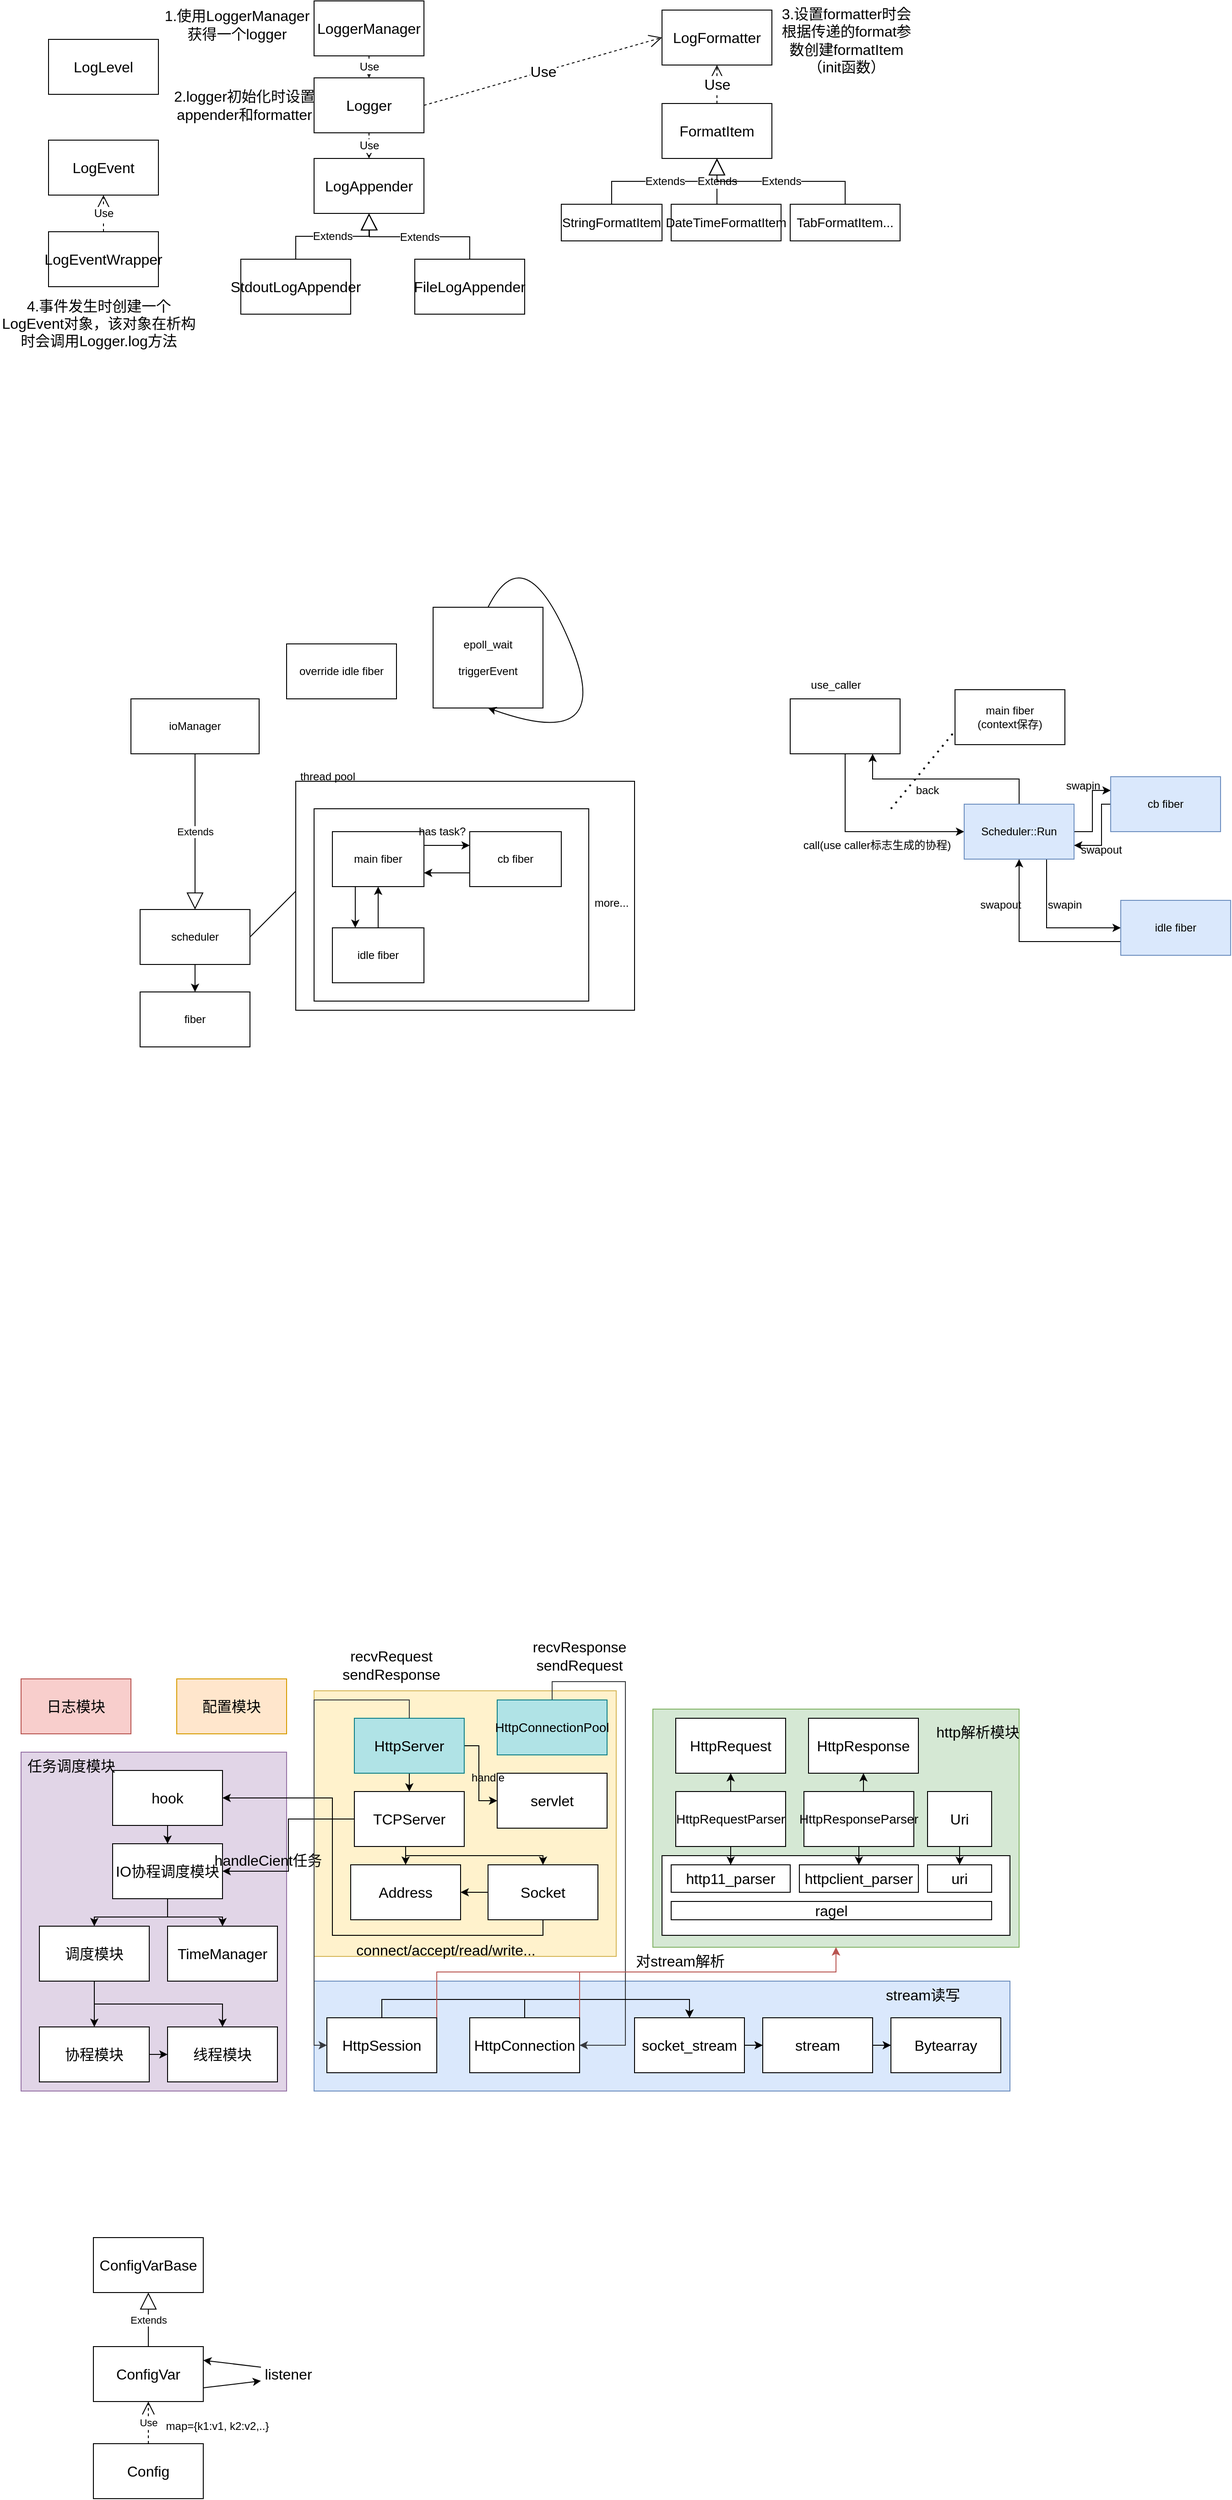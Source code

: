 <mxfile version="24.2.1" type="github">
  <diagram name="第 1 页" id="zA73b5mzPIkbRHoxlWGf">
    <mxGraphModel dx="910" dy="490" grid="0" gridSize="10" guides="1" tooltips="1" connect="1" arrows="1" fold="1" page="1" pageScale="1" pageWidth="827" pageHeight="1169" math="0" shadow="0">
      <root>
        <mxCell id="0" />
        <mxCell id="1" parent="0" />
        <mxCell id="irQvSY6BKy0pe55uh85c-87" value="" style="rounded=0;whiteSpace=wrap;html=1;fillColor=#fff2cc;strokeColor=#d6b656;" parent="1" vertex="1">
          <mxGeometry x="360" y="1863" width="330" height="290" as="geometry" />
        </mxCell>
        <mxCell id="irQvSY6BKy0pe55uh85c-75" value="" style="rounded=0;whiteSpace=wrap;html=1;fillColor=#dae8fc;strokeColor=#6c8ebf;" parent="1" vertex="1">
          <mxGeometry x="360" y="2180" width="760" height="120" as="geometry" />
        </mxCell>
        <mxCell id="irQvSY6BKy0pe55uh85c-72" value="" style="rounded=0;whiteSpace=wrap;html=1;fillColor=#d5e8d4;strokeColor=#82b366;" parent="1" vertex="1">
          <mxGeometry x="730" y="1883" width="400" height="260" as="geometry" />
        </mxCell>
        <mxCell id="irQvSY6BKy0pe55uh85c-41" value="" style="rounded=0;whiteSpace=wrap;html=1;" parent="1" vertex="1">
          <mxGeometry x="740" y="2043" width="380" height="87" as="geometry" />
        </mxCell>
        <mxCell id="irQvSY6BKy0pe55uh85c-35" value="" style="rounded=0;whiteSpace=wrap;html=1;fillColor=#e1d5e7;strokeColor=#9673a6;" parent="1" vertex="1">
          <mxGeometry x="40" y="1930" width="290" height="370" as="geometry" />
        </mxCell>
        <mxCell id="esbTOw2XiDLr5rkifYrj-1" value="LogLevel" style="rounded=0;whiteSpace=wrap;html=1;fontSize=16;" parent="1" vertex="1">
          <mxGeometry x="70" y="60" width="120" height="60" as="geometry" />
        </mxCell>
        <mxCell id="esbTOw2XiDLr5rkifYrj-2" value="Logger" style="rounded=0;whiteSpace=wrap;html=1;fontSize=16;" parent="1" vertex="1">
          <mxGeometry x="360" y="102" width="120" height="60" as="geometry" />
        </mxCell>
        <mxCell id="esbTOw2XiDLr5rkifYrj-3" value="LogEvent" style="rounded=0;whiteSpace=wrap;html=1;fontSize=16;" parent="1" vertex="1">
          <mxGeometry x="70" y="170" width="120" height="60" as="geometry" />
        </mxCell>
        <mxCell id="esbTOw2XiDLr5rkifYrj-4" value="LogEventWrapper" style="rounded=0;whiteSpace=wrap;html=1;fontSize=16;" parent="1" vertex="1">
          <mxGeometry x="70" y="270" width="120" height="60" as="geometry" />
        </mxCell>
        <mxCell id="esbTOw2XiDLr5rkifYrj-5" value="LogFormatter" style="rounded=0;whiteSpace=wrap;html=1;fontSize=16;" parent="1" vertex="1">
          <mxGeometry x="740" y="28" width="120" height="60" as="geometry" />
        </mxCell>
        <mxCell id="esbTOw2XiDLr5rkifYrj-6" value="FormatItem" style="rounded=0;whiteSpace=wrap;html=1;fontSize=16;" parent="1" vertex="1">
          <mxGeometry x="740" y="130" width="120" height="60" as="geometry" />
        </mxCell>
        <mxCell id="esbTOw2XiDLr5rkifYrj-7" value="LogAppender" style="rounded=0;whiteSpace=wrap;html=1;fontSize=16;" parent="1" vertex="1">
          <mxGeometry x="360" y="190" width="120" height="60" as="geometry" />
        </mxCell>
        <mxCell id="esbTOw2XiDLr5rkifYrj-8" value="StdoutLogAppender" style="rounded=0;whiteSpace=wrap;html=1;fontSize=16;" parent="1" vertex="1">
          <mxGeometry x="280" y="300" width="120" height="60" as="geometry" />
        </mxCell>
        <mxCell id="esbTOw2XiDLr5rkifYrj-9" value="FileLogAppender" style="rounded=0;whiteSpace=wrap;html=1;fontSize=16;" parent="1" vertex="1">
          <mxGeometry x="470" y="300" width="120" height="60" as="geometry" />
        </mxCell>
        <mxCell id="esbTOw2XiDLr5rkifYrj-11" value="Extends" style="endArrow=block;endSize=16;endFill=0;html=1;rounded=0;entryX=0.5;entryY=1;entryDx=0;entryDy=0;exitX=0.5;exitY=0;exitDx=0;exitDy=0;edgeStyle=orthogonalEdgeStyle;fontSize=12;" parent="1" source="esbTOw2XiDLr5rkifYrj-8" target="esbTOw2XiDLr5rkifYrj-7" edge="1">
          <mxGeometry width="160" relative="1" as="geometry">
            <mxPoint x="300" y="540" as="sourcePoint" />
            <mxPoint x="460" y="540" as="targetPoint" />
          </mxGeometry>
        </mxCell>
        <mxCell id="esbTOw2XiDLr5rkifYrj-13" value="Extends" style="endArrow=block;endSize=16;endFill=0;html=1;rounded=0;exitX=0.5;exitY=0;exitDx=0;exitDy=0;edgeStyle=orthogonalEdgeStyle;fontSize=12;" parent="1" source="esbTOw2XiDLr5rkifYrj-9" edge="1">
          <mxGeometry width="160" relative="1" as="geometry">
            <mxPoint x="370" y="410" as="sourcePoint" />
            <mxPoint x="420" y="250" as="targetPoint" />
          </mxGeometry>
        </mxCell>
        <mxCell id="esbTOw2XiDLr5rkifYrj-14" value="LoggerManager" style="rounded=0;whiteSpace=wrap;html=1;fontSize=16;" parent="1" vertex="1">
          <mxGeometry x="360" y="18" width="120" height="60" as="geometry" />
        </mxCell>
        <mxCell id="esbTOw2XiDLr5rkifYrj-15" value="Use" style="endArrow=open;endSize=12;dashed=1;html=1;rounded=0;entryX=0.5;entryY=0;entryDx=0;entryDy=0;exitX=0.5;exitY=1;exitDx=0;exitDy=0;fontSize=12;" parent="1" source="esbTOw2XiDLr5rkifYrj-14" target="esbTOw2XiDLr5rkifYrj-2" edge="1">
          <mxGeometry width="160" relative="1" as="geometry">
            <mxPoint x="390" y="242" as="sourcePoint" />
            <mxPoint x="550" y="242" as="targetPoint" />
          </mxGeometry>
        </mxCell>
        <mxCell id="esbTOw2XiDLr5rkifYrj-16" value="Use" style="endArrow=open;endSize=12;dashed=1;html=1;rounded=0;entryX=0.5;entryY=1;entryDx=0;entryDy=0;exitX=0.5;exitY=0;exitDx=0;exitDy=0;fontSize=12;" parent="1" source="esbTOw2XiDLr5rkifYrj-4" target="esbTOw2XiDLr5rkifYrj-3" edge="1">
          <mxGeometry width="160" relative="1" as="geometry">
            <mxPoint x="230" y="270" as="sourcePoint" />
            <mxPoint x="230" y="230" as="targetPoint" />
          </mxGeometry>
        </mxCell>
        <mxCell id="esbTOw2XiDLr5rkifYrj-18" value="Use" style="endArrow=open;endSize=12;dashed=1;html=1;rounded=0;entryX=0.5;entryY=1;entryDx=0;entryDy=0;exitX=0.5;exitY=0;exitDx=0;exitDy=0;fontSize=16;" parent="1" source="esbTOw2XiDLr5rkifYrj-6" target="esbTOw2XiDLr5rkifYrj-5" edge="1">
          <mxGeometry width="160" relative="1" as="geometry">
            <mxPoint x="900" y="120" as="sourcePoint" />
            <mxPoint x="1060" y="120" as="targetPoint" />
          </mxGeometry>
        </mxCell>
        <mxCell id="esbTOw2XiDLr5rkifYrj-19" value="StringFormatItem" style="rounded=0;whiteSpace=wrap;html=1;fontSize=14;" parent="1" vertex="1">
          <mxGeometry x="630" y="240" width="110" height="40" as="geometry" />
        </mxCell>
        <mxCell id="esbTOw2XiDLr5rkifYrj-20" value="DateTimeFormatItem" style="rounded=0;whiteSpace=wrap;html=1;fontSize=14;" parent="1" vertex="1">
          <mxGeometry x="750" y="240" width="120" height="40" as="geometry" />
        </mxCell>
        <mxCell id="esbTOw2XiDLr5rkifYrj-21" value="TabFormatItem..." style="rounded=0;whiteSpace=wrap;html=1;fontSize=14;" parent="1" vertex="1">
          <mxGeometry x="880" y="240" width="120" height="40" as="geometry" />
        </mxCell>
        <mxCell id="esbTOw2XiDLr5rkifYrj-22" value="Extends" style="endArrow=block;endSize=16;endFill=0;html=1;rounded=0;entryX=0.5;entryY=1;entryDx=0;entryDy=0;exitX=0.5;exitY=0;exitDx=0;exitDy=0;edgeStyle=orthogonalEdgeStyle;fontSize=12;" parent="1" source="esbTOw2XiDLr5rkifYrj-19" target="esbTOw2XiDLr5rkifYrj-6" edge="1">
          <mxGeometry width="160" relative="1" as="geometry">
            <mxPoint x="710" y="330" as="sourcePoint" />
            <mxPoint x="870" y="330" as="targetPoint" />
          </mxGeometry>
        </mxCell>
        <mxCell id="esbTOw2XiDLr5rkifYrj-23" value="Extends" style="endArrow=block;endSize=16;endFill=0;html=1;rounded=0;entryX=0.5;entryY=1;entryDx=0;entryDy=0;fontSize=12;" parent="1" target="esbTOw2XiDLr5rkifYrj-6" edge="1">
          <mxGeometry width="160" relative="1" as="geometry">
            <mxPoint x="800" y="240" as="sourcePoint" />
            <mxPoint x="870" y="340" as="targetPoint" />
          </mxGeometry>
        </mxCell>
        <mxCell id="esbTOw2XiDLr5rkifYrj-24" value="Extends" style="endArrow=block;endSize=16;endFill=0;html=1;rounded=0;entryX=0.5;entryY=1;entryDx=0;entryDy=0;exitX=0.5;exitY=0;exitDx=0;exitDy=0;edgeStyle=orthogonalEdgeStyle;fontSize=12;" parent="1" source="esbTOw2XiDLr5rkifYrj-21" target="esbTOw2XiDLr5rkifYrj-6" edge="1">
          <mxGeometry width="160" relative="1" as="geometry">
            <mxPoint x="870" y="480" as="sourcePoint" />
            <mxPoint x="960" y="340" as="targetPoint" />
          </mxGeometry>
        </mxCell>
        <mxCell id="esbTOw2XiDLr5rkifYrj-27" value="Use" style="endArrow=open;endSize=12;dashed=1;html=1;rounded=0;exitX=1;exitY=0.5;exitDx=0;exitDy=0;entryX=0;entryY=0.5;entryDx=0;entryDy=0;fontSize=16;" parent="1" source="esbTOw2XiDLr5rkifYrj-2" target="esbTOw2XiDLr5rkifYrj-5" edge="1">
          <mxGeometry width="160" relative="1" as="geometry">
            <mxPoint x="530" y="80" as="sourcePoint" />
            <mxPoint x="690" y="80" as="targetPoint" />
          </mxGeometry>
        </mxCell>
        <mxCell id="esbTOw2XiDLr5rkifYrj-28" value="Use" style="endArrow=open;endSize=12;dashed=1;html=1;rounded=0;exitX=0.5;exitY=1;exitDx=0;exitDy=0;fontSize=12;" parent="1" source="esbTOw2XiDLr5rkifYrj-2" target="esbTOw2XiDLr5rkifYrj-7" edge="1">
          <mxGeometry width="160" relative="1" as="geometry">
            <mxPoint x="500" y="190" as="sourcePoint" />
            <mxPoint x="660" y="190" as="targetPoint" />
          </mxGeometry>
        </mxCell>
        <mxCell id="esbTOw2XiDLr5rkifYrj-29" value="1.使用LoggerManager获得一个logger" style="text;html=1;align=center;verticalAlign=middle;whiteSpace=wrap;rounded=0;fontSize=16;" parent="1" vertex="1">
          <mxGeometry x="190" y="28" width="172" height="32" as="geometry" />
        </mxCell>
        <mxCell id="esbTOw2XiDLr5rkifYrj-30" value="2.logger初始化时设置appender和formatter" style="text;html=1;align=center;verticalAlign=middle;whiteSpace=wrap;rounded=0;fontSize=16;" parent="1" vertex="1">
          <mxGeometry x="198" y="117" width="172" height="30" as="geometry" />
        </mxCell>
        <mxCell id="esbTOw2XiDLr5rkifYrj-31" value="3.设置formatter时会根据传递的format参数创建formatItem（init函数）" style="text;html=1;align=center;verticalAlign=middle;whiteSpace=wrap;rounded=0;fontSize=16;" parent="1" vertex="1">
          <mxGeometry x="868" y="46" width="147" height="30" as="geometry" />
        </mxCell>
        <mxCell id="esbTOw2XiDLr5rkifYrj-32" value="4.事件发生时创建一个LogEvent对象，该对象在析构时会调用Logger.log方法" style="text;html=1;align=center;verticalAlign=middle;whiteSpace=wrap;rounded=0;fontSize=16;" parent="1" vertex="1">
          <mxGeometry x="17" y="355" width="216" height="30" as="geometry" />
        </mxCell>
        <mxCell id="1GDPATR4PfV0PG4cupTq-1" value="fiber" style="rounded=0;whiteSpace=wrap;html=1;" parent="1" vertex="1">
          <mxGeometry x="170" y="1100" width="120" height="60" as="geometry" />
        </mxCell>
        <mxCell id="1GDPATR4PfV0PG4cupTq-4" style="edgeStyle=orthogonalEdgeStyle;rounded=0;orthogonalLoop=1;jettySize=auto;html=1;exitX=0.5;exitY=1;exitDx=0;exitDy=0;entryX=0.5;entryY=0;entryDx=0;entryDy=0;" parent="1" source="1GDPATR4PfV0PG4cupTq-2" target="1GDPATR4PfV0PG4cupTq-1" edge="1">
          <mxGeometry relative="1" as="geometry" />
        </mxCell>
        <mxCell id="1GDPATR4PfV0PG4cupTq-2" value="scheduler" style="rounded=0;whiteSpace=wrap;html=1;" parent="1" vertex="1">
          <mxGeometry x="170" y="1010" width="120" height="60" as="geometry" />
        </mxCell>
        <mxCell id="1GDPATR4PfV0PG4cupTq-3" value="" style="endArrow=none;html=1;rounded=0;" parent="1" edge="1">
          <mxGeometry width="50" height="50" relative="1" as="geometry">
            <mxPoint x="290" y="1040" as="sourcePoint" />
            <mxPoint x="340" y="990" as="targetPoint" />
          </mxGeometry>
        </mxCell>
        <mxCell id="1GDPATR4PfV0PG4cupTq-5" value="" style="rounded=0;whiteSpace=wrap;html=1;" parent="1" vertex="1">
          <mxGeometry x="340" y="870" width="370" height="250" as="geometry" />
        </mxCell>
        <mxCell id="1GDPATR4PfV0PG4cupTq-6" value="" style="rounded=0;whiteSpace=wrap;html=1;" parent="1" vertex="1">
          <mxGeometry x="360" y="900" width="300" height="210" as="geometry" />
        </mxCell>
        <mxCell id="1GDPATR4PfV0PG4cupTq-7" value="more..." style="text;html=1;align=center;verticalAlign=middle;whiteSpace=wrap;rounded=0;" parent="1" vertex="1">
          <mxGeometry x="655" y="987.5" width="60" height="30" as="geometry" />
        </mxCell>
        <mxCell id="1GDPATR4PfV0PG4cupTq-8" value="thread pool" style="text;html=1;align=center;verticalAlign=middle;whiteSpace=wrap;rounded=0;" parent="1" vertex="1">
          <mxGeometry x="330" y="850" width="90" height="30" as="geometry" />
        </mxCell>
        <mxCell id="1GDPATR4PfV0PG4cupTq-12" style="edgeStyle=orthogonalEdgeStyle;rounded=0;orthogonalLoop=1;jettySize=auto;html=1;exitX=1;exitY=0.25;exitDx=0;exitDy=0;entryX=0;entryY=0.25;entryDx=0;entryDy=0;" parent="1" source="1GDPATR4PfV0PG4cupTq-9" target="1GDPATR4PfV0PG4cupTq-11" edge="1">
          <mxGeometry relative="1" as="geometry" />
        </mxCell>
        <mxCell id="1GDPATR4PfV0PG4cupTq-14" style="edgeStyle=orthogonalEdgeStyle;rounded=0;orthogonalLoop=1;jettySize=auto;html=1;exitX=0.25;exitY=1;exitDx=0;exitDy=0;entryX=0.25;entryY=0;entryDx=0;entryDy=0;" parent="1" source="1GDPATR4PfV0PG4cupTq-9" target="1GDPATR4PfV0PG4cupTq-10" edge="1">
          <mxGeometry relative="1" as="geometry" />
        </mxCell>
        <mxCell id="1GDPATR4PfV0PG4cupTq-9" value="main fiber" style="rounded=0;whiteSpace=wrap;html=1;" parent="1" vertex="1">
          <mxGeometry x="380" y="925" width="100" height="60" as="geometry" />
        </mxCell>
        <mxCell id="1GDPATR4PfV0PG4cupTq-15" style="edgeStyle=orthogonalEdgeStyle;rounded=0;orthogonalLoop=1;jettySize=auto;html=1;exitX=0.5;exitY=0;exitDx=0;exitDy=0;entryX=0.5;entryY=1;entryDx=0;entryDy=0;" parent="1" source="1GDPATR4PfV0PG4cupTq-10" target="1GDPATR4PfV0PG4cupTq-9" edge="1">
          <mxGeometry relative="1" as="geometry" />
        </mxCell>
        <mxCell id="1GDPATR4PfV0PG4cupTq-10" value="idle fiber" style="rounded=0;whiteSpace=wrap;html=1;" parent="1" vertex="1">
          <mxGeometry x="380" y="1030" width="100" height="60" as="geometry" />
        </mxCell>
        <mxCell id="1GDPATR4PfV0PG4cupTq-13" style="edgeStyle=orthogonalEdgeStyle;rounded=0;orthogonalLoop=1;jettySize=auto;html=1;exitX=0;exitY=0.75;exitDx=0;exitDy=0;entryX=1;entryY=0.75;entryDx=0;entryDy=0;" parent="1" source="1GDPATR4PfV0PG4cupTq-11" target="1GDPATR4PfV0PG4cupTq-9" edge="1">
          <mxGeometry relative="1" as="geometry" />
        </mxCell>
        <mxCell id="1GDPATR4PfV0PG4cupTq-11" value="cb fiber" style="rounded=0;whiteSpace=wrap;html=1;" parent="1" vertex="1">
          <mxGeometry x="530" y="925" width="100" height="60" as="geometry" />
        </mxCell>
        <mxCell id="1GDPATR4PfV0PG4cupTq-16" value="has task?" style="text;html=1;align=center;verticalAlign=middle;whiteSpace=wrap;rounded=0;" parent="1" vertex="1">
          <mxGeometry x="470" y="910" width="60" height="30" as="geometry" />
        </mxCell>
        <mxCell id="1GDPATR4PfV0PG4cupTq-17" value="override idle fiber" style="rounded=0;whiteSpace=wrap;html=1;" parent="1" vertex="1">
          <mxGeometry x="330" y="720" width="120" height="60" as="geometry" />
        </mxCell>
        <mxCell id="1GDPATR4PfV0PG4cupTq-18" value="ioManager" style="rounded=0;whiteSpace=wrap;html=1;" parent="1" vertex="1">
          <mxGeometry x="160" y="780" width="140" height="60" as="geometry" />
        </mxCell>
        <mxCell id="1GDPATR4PfV0PG4cupTq-19" value="Extends" style="endArrow=block;endSize=16;endFill=0;html=1;rounded=0;entryX=0.5;entryY=0;entryDx=0;entryDy=0;exitX=0.5;exitY=1;exitDx=0;exitDy=0;" parent="1" source="1GDPATR4PfV0PG4cupTq-18" target="1GDPATR4PfV0PG4cupTq-2" edge="1">
          <mxGeometry width="160" relative="1" as="geometry">
            <mxPoint x="160" y="920" as="sourcePoint" />
            <mxPoint x="320" y="920" as="targetPoint" />
          </mxGeometry>
        </mxCell>
        <mxCell id="1GDPATR4PfV0PG4cupTq-20" value="epoll_wait&lt;div&gt;&lt;br&gt;&lt;div&gt;triggerEvent&lt;/div&gt;&lt;/div&gt;" style="rounded=0;whiteSpace=wrap;html=1;" parent="1" vertex="1">
          <mxGeometry x="490" y="680" width="120" height="110" as="geometry" />
        </mxCell>
        <mxCell id="1GDPATR4PfV0PG4cupTq-21" value="" style="curved=1;endArrow=classic;html=1;rounded=0;exitX=0.5;exitY=0;exitDx=0;exitDy=0;entryX=0.5;entryY=1;entryDx=0;entryDy=0;" parent="1" source="1GDPATR4PfV0PG4cupTq-20" target="1GDPATR4PfV0PG4cupTq-20" edge="1">
          <mxGeometry width="50" height="50" relative="1" as="geometry">
            <mxPoint x="610" y="660" as="sourcePoint" />
            <mxPoint x="660" y="610" as="targetPoint" />
            <Array as="points">
              <mxPoint x="590" y="600" />
              <mxPoint x="690" y="840" />
            </Array>
          </mxGeometry>
        </mxCell>
        <mxCell id="1GDPATR4PfV0PG4cupTq-32" style="edgeStyle=orthogonalEdgeStyle;rounded=0;orthogonalLoop=1;jettySize=auto;html=1;exitX=0.5;exitY=1;exitDx=0;exitDy=0;entryX=0;entryY=0.5;entryDx=0;entryDy=0;" parent="1" source="1GDPATR4PfV0PG4cupTq-22" target="1GDPATR4PfV0PG4cupTq-25" edge="1">
          <mxGeometry relative="1" as="geometry" />
        </mxCell>
        <mxCell id="1GDPATR4PfV0PG4cupTq-22" value="" style="rounded=0;whiteSpace=wrap;html=1;" parent="1" vertex="1">
          <mxGeometry x="880" y="780" width="120" height="60" as="geometry" />
        </mxCell>
        <mxCell id="1GDPATR4PfV0PG4cupTq-23" value="use_caller" style="text;html=1;align=center;verticalAlign=middle;whiteSpace=wrap;rounded=0;" parent="1" vertex="1">
          <mxGeometry x="900" y="750" width="60" height="30" as="geometry" />
        </mxCell>
        <mxCell id="1GDPATR4PfV0PG4cupTq-33" style="edgeStyle=orthogonalEdgeStyle;rounded=0;orthogonalLoop=1;jettySize=auto;html=1;exitX=0.5;exitY=0;exitDx=0;exitDy=0;entryX=0.75;entryY=1;entryDx=0;entryDy=0;" parent="1" source="1GDPATR4PfV0PG4cupTq-25" target="1GDPATR4PfV0PG4cupTq-22" edge="1">
          <mxGeometry relative="1" as="geometry" />
        </mxCell>
        <mxCell id="1GDPATR4PfV0PG4cupTq-36" style="edgeStyle=orthogonalEdgeStyle;rounded=0;orthogonalLoop=1;jettySize=auto;html=1;exitX=1;exitY=0.5;exitDx=0;exitDy=0;entryX=0;entryY=0.25;entryDx=0;entryDy=0;" parent="1" source="1GDPATR4PfV0PG4cupTq-25" target="1GDPATR4PfV0PG4cupTq-27" edge="1">
          <mxGeometry relative="1" as="geometry" />
        </mxCell>
        <mxCell id="1GDPATR4PfV0PG4cupTq-40" style="edgeStyle=orthogonalEdgeStyle;rounded=0;orthogonalLoop=1;jettySize=auto;html=1;exitX=0.75;exitY=1;exitDx=0;exitDy=0;entryX=0;entryY=0.5;entryDx=0;entryDy=0;" parent="1" source="1GDPATR4PfV0PG4cupTq-25" target="1GDPATR4PfV0PG4cupTq-26" edge="1">
          <mxGeometry relative="1" as="geometry" />
        </mxCell>
        <mxCell id="1GDPATR4PfV0PG4cupTq-25" value="Scheduler::Run" style="rounded=0;whiteSpace=wrap;html=1;fillColor=#dae8fc;strokeColor=#6c8ebf;" parent="1" vertex="1">
          <mxGeometry x="1070" y="895" width="120" height="60" as="geometry" />
        </mxCell>
        <mxCell id="1GDPATR4PfV0PG4cupTq-41" style="edgeStyle=orthogonalEdgeStyle;rounded=0;orthogonalLoop=1;jettySize=auto;html=1;exitX=0;exitY=0.75;exitDx=0;exitDy=0;entryX=0.5;entryY=1;entryDx=0;entryDy=0;" parent="1" source="1GDPATR4PfV0PG4cupTq-26" target="1GDPATR4PfV0PG4cupTq-25" edge="1">
          <mxGeometry relative="1" as="geometry" />
        </mxCell>
        <mxCell id="1GDPATR4PfV0PG4cupTq-26" value="idle fiber" style="rounded=0;whiteSpace=wrap;html=1;fillColor=#dae8fc;strokeColor=#6c8ebf;" parent="1" vertex="1">
          <mxGeometry x="1241" y="1000" width="120" height="60" as="geometry" />
        </mxCell>
        <mxCell id="1GDPATR4PfV0PG4cupTq-37" style="edgeStyle=orthogonalEdgeStyle;rounded=0;orthogonalLoop=1;jettySize=auto;html=1;exitX=0;exitY=0.5;exitDx=0;exitDy=0;entryX=1;entryY=0.75;entryDx=0;entryDy=0;" parent="1" source="1GDPATR4PfV0PG4cupTq-27" target="1GDPATR4PfV0PG4cupTq-25" edge="1">
          <mxGeometry relative="1" as="geometry">
            <Array as="points">
              <mxPoint x="1220" y="895" />
              <mxPoint x="1220" y="940" />
            </Array>
          </mxGeometry>
        </mxCell>
        <mxCell id="1GDPATR4PfV0PG4cupTq-27" value="cb fiber" style="rounded=0;whiteSpace=wrap;html=1;fillColor=#dae8fc;strokeColor=#6c8ebf;" parent="1" vertex="1">
          <mxGeometry x="1230" y="865" width="120" height="60" as="geometry" />
        </mxCell>
        <mxCell id="1GDPATR4PfV0PG4cupTq-34" value="call(use caller标志生成的协程)" style="text;html=1;align=center;verticalAlign=middle;whiteSpace=wrap;rounded=0;" parent="1" vertex="1">
          <mxGeometry x="890" y="925" width="170" height="30" as="geometry" />
        </mxCell>
        <mxCell id="1GDPATR4PfV0PG4cupTq-35" value="back" style="text;html=1;align=center;verticalAlign=middle;whiteSpace=wrap;rounded=0;" parent="1" vertex="1">
          <mxGeometry x="1000" y="865" width="60" height="30" as="geometry" />
        </mxCell>
        <mxCell id="1GDPATR4PfV0PG4cupTq-38" value="swapin" style="text;html=1;align=center;verticalAlign=middle;whiteSpace=wrap;rounded=0;" parent="1" vertex="1">
          <mxGeometry x="1170" y="860" width="60" height="30" as="geometry" />
        </mxCell>
        <mxCell id="1GDPATR4PfV0PG4cupTq-39" value="swapout" style="text;html=1;align=center;verticalAlign=middle;whiteSpace=wrap;rounded=0;" parent="1" vertex="1">
          <mxGeometry x="1190" y="930" width="60" height="30" as="geometry" />
        </mxCell>
        <mxCell id="1GDPATR4PfV0PG4cupTq-42" value="swapin" style="text;html=1;align=center;verticalAlign=middle;whiteSpace=wrap;rounded=0;" parent="1" vertex="1">
          <mxGeometry x="1150" y="990" width="60" height="30" as="geometry" />
        </mxCell>
        <mxCell id="1GDPATR4PfV0PG4cupTq-43" value="swapout" style="text;html=1;align=center;verticalAlign=middle;whiteSpace=wrap;rounded=0;" parent="1" vertex="1">
          <mxGeometry x="1080" y="990" width="60" height="30" as="geometry" />
        </mxCell>
        <mxCell id="1GDPATR4PfV0PG4cupTq-48" value="main fiber&lt;div&gt;(context保存)&lt;/div&gt;" style="rounded=0;whiteSpace=wrap;html=1;" parent="1" vertex="1">
          <mxGeometry x="1060" y="770" width="120" height="60" as="geometry" />
        </mxCell>
        <mxCell id="1GDPATR4PfV0PG4cupTq-49" value="" style="endArrow=none;dashed=1;html=1;dashPattern=1 3;strokeWidth=2;rounded=0;entryX=0;entryY=0.75;entryDx=0;entryDy=0;" parent="1" target="1GDPATR4PfV0PG4cupTq-48" edge="1">
          <mxGeometry width="50" height="50" relative="1" as="geometry">
            <mxPoint x="990" y="900" as="sourcePoint" />
            <mxPoint x="1040" y="850" as="targetPoint" />
          </mxGeometry>
        </mxCell>
        <mxCell id="irQvSY6BKy0pe55uh85c-1" value="日志模块" style="rounded=0;whiteSpace=wrap;html=1;fillColor=#f8cecc;strokeColor=#b85450;fontSize=16;" parent="1" vertex="1">
          <mxGeometry x="40" y="1850" width="120" height="60" as="geometry" />
        </mxCell>
        <mxCell id="irQvSY6BKy0pe55uh85c-2" value="配置模块" style="rounded=0;whiteSpace=wrap;html=1;fillColor=#ffe6cc;strokeColor=#d79b00;fontSize=16;" parent="1" vertex="1">
          <mxGeometry x="210" y="1850" width="120" height="60" as="geometry" />
        </mxCell>
        <mxCell id="irQvSY6BKy0pe55uh85c-3" value="线程模块" style="rounded=0;whiteSpace=wrap;html=1;fontSize=16;" parent="1" vertex="1">
          <mxGeometry x="200" y="2230" width="120" height="60" as="geometry" />
        </mxCell>
        <mxCell id="irQvSY6BKy0pe55uh85c-28" style="edgeStyle=orthogonalEdgeStyle;rounded=0;orthogonalLoop=1;jettySize=auto;html=1;exitX=1;exitY=0.5;exitDx=0;exitDy=0;entryX=0;entryY=0.5;entryDx=0;entryDy=0;" parent="1" source="irQvSY6BKy0pe55uh85c-4" target="irQvSY6BKy0pe55uh85c-3" edge="1">
          <mxGeometry relative="1" as="geometry" />
        </mxCell>
        <mxCell id="irQvSY6BKy0pe55uh85c-4" value="协程模块" style="rounded=0;whiteSpace=wrap;html=1;fontSize=16;" parent="1" vertex="1">
          <mxGeometry x="60" y="2230" width="120" height="60" as="geometry" />
        </mxCell>
        <mxCell id="irQvSY6BKy0pe55uh85c-29" style="edgeStyle=orthogonalEdgeStyle;rounded=0;orthogonalLoop=1;jettySize=auto;html=1;exitX=0.5;exitY=1;exitDx=0;exitDy=0;entryX=0.5;entryY=0;entryDx=0;entryDy=0;" parent="1" source="irQvSY6BKy0pe55uh85c-5" target="irQvSY6BKy0pe55uh85c-4" edge="1">
          <mxGeometry relative="1" as="geometry" />
        </mxCell>
        <mxCell id="irQvSY6BKy0pe55uh85c-31" style="edgeStyle=orthogonalEdgeStyle;rounded=0;orthogonalLoop=1;jettySize=auto;html=1;exitX=0.5;exitY=1;exitDx=0;exitDy=0;entryX=0.5;entryY=0;entryDx=0;entryDy=0;" parent="1" source="irQvSY6BKy0pe55uh85c-5" target="irQvSY6BKy0pe55uh85c-3" edge="1">
          <mxGeometry relative="1" as="geometry" />
        </mxCell>
        <mxCell id="irQvSY6BKy0pe55uh85c-5" value="调度模块" style="rounded=0;whiteSpace=wrap;html=1;fontSize=16;" parent="1" vertex="1">
          <mxGeometry x="60" y="2120" width="120" height="60" as="geometry" />
        </mxCell>
        <mxCell id="irQvSY6BKy0pe55uh85c-32" style="edgeStyle=orthogonalEdgeStyle;rounded=0;orthogonalLoop=1;jettySize=auto;html=1;exitX=0.5;exitY=1;exitDx=0;exitDy=0;entryX=0.5;entryY=0;entryDx=0;entryDy=0;" parent="1" source="irQvSY6BKy0pe55uh85c-6" target="irQvSY6BKy0pe55uh85c-5" edge="1">
          <mxGeometry relative="1" as="geometry" />
        </mxCell>
        <mxCell id="irQvSY6BKy0pe55uh85c-33" style="edgeStyle=orthogonalEdgeStyle;rounded=0;orthogonalLoop=1;jettySize=auto;html=1;exitX=0.5;exitY=1;exitDx=0;exitDy=0;entryX=0.5;entryY=0;entryDx=0;entryDy=0;" parent="1" source="irQvSY6BKy0pe55uh85c-6" target="irQvSY6BKy0pe55uh85c-26" edge="1">
          <mxGeometry relative="1" as="geometry" />
        </mxCell>
        <mxCell id="irQvSY6BKy0pe55uh85c-6" value="IO协程调度模块" style="rounded=0;whiteSpace=wrap;html=1;fontSize=16;" parent="1" vertex="1">
          <mxGeometry x="140" y="2030" width="120" height="60" as="geometry" />
        </mxCell>
        <mxCell id="irQvSY6BKy0pe55uh85c-8" value="Address" style="rounded=0;whiteSpace=wrap;html=1;fontSize=16;" parent="1" vertex="1">
          <mxGeometry x="400" y="2053" width="120" height="60" as="geometry" />
        </mxCell>
        <mxCell id="irQvSY6BKy0pe55uh85c-54" style="edgeStyle=orthogonalEdgeStyle;rounded=0;orthogonalLoop=1;jettySize=auto;html=1;exitX=0;exitY=0.5;exitDx=0;exitDy=0;entryX=1;entryY=0.5;entryDx=0;entryDy=0;" parent="1" source="irQvSY6BKy0pe55uh85c-9" target="irQvSY6BKy0pe55uh85c-8" edge="1">
          <mxGeometry relative="1" as="geometry" />
        </mxCell>
        <mxCell id="irQvSY6BKy0pe55uh85c-59" style="edgeStyle=orthogonalEdgeStyle;rounded=0;orthogonalLoop=1;jettySize=auto;html=1;exitX=0.5;exitY=1;exitDx=0;exitDy=0;entryX=1;entryY=0.5;entryDx=0;entryDy=0;" parent="1" source="irQvSY6BKy0pe55uh85c-9" target="irQvSY6BKy0pe55uh85c-27" edge="1">
          <mxGeometry relative="1" as="geometry">
            <Array as="points">
              <mxPoint x="610" y="2130" />
              <mxPoint x="380" y="2130" />
              <mxPoint x="380" y="1980" />
            </Array>
          </mxGeometry>
        </mxCell>
        <mxCell id="irQvSY6BKy0pe55uh85c-9" value="Socket" style="rounded=0;whiteSpace=wrap;html=1;fontSize=16;" parent="1" vertex="1">
          <mxGeometry x="550" y="2053" width="120" height="60" as="geometry" />
        </mxCell>
        <mxCell id="irQvSY6BKy0pe55uh85c-53" style="edgeStyle=orthogonalEdgeStyle;rounded=0;orthogonalLoop=1;jettySize=auto;html=1;exitX=0.5;exitY=1;exitDx=0;exitDy=0;entryX=0.5;entryY=0;entryDx=0;entryDy=0;" parent="1" source="irQvSY6BKy0pe55uh85c-10" target="irQvSY6BKy0pe55uh85c-9" edge="1">
          <mxGeometry relative="1" as="geometry">
            <Array as="points">
              <mxPoint x="460" y="2033" />
              <mxPoint x="460" y="2043" />
              <mxPoint x="610" y="2043" />
            </Array>
          </mxGeometry>
        </mxCell>
        <mxCell id="irQvSY6BKy0pe55uh85c-62" style="edgeStyle=orthogonalEdgeStyle;rounded=0;orthogonalLoop=1;jettySize=auto;html=1;exitX=0;exitY=0.5;exitDx=0;exitDy=0;entryX=1;entryY=0.5;entryDx=0;entryDy=0;" parent="1" source="irQvSY6BKy0pe55uh85c-10" target="irQvSY6BKy0pe55uh85c-6" edge="1">
          <mxGeometry relative="1" as="geometry" />
        </mxCell>
        <mxCell id="irQvSY6BKy0pe55uh85c-63" style="edgeStyle=orthogonalEdgeStyle;rounded=0;orthogonalLoop=1;jettySize=auto;html=1;exitX=0.5;exitY=1;exitDx=0;exitDy=0;entryX=0.5;entryY=0;entryDx=0;entryDy=0;" parent="1" source="irQvSY6BKy0pe55uh85c-10" target="irQvSY6BKy0pe55uh85c-8" edge="1">
          <mxGeometry relative="1" as="geometry" />
        </mxCell>
        <mxCell id="irQvSY6BKy0pe55uh85c-10" value="TCPServer" style="rounded=0;whiteSpace=wrap;html=1;fontSize=16;" parent="1" vertex="1">
          <mxGeometry x="404" y="1973" width="120" height="60" as="geometry" />
        </mxCell>
        <mxCell id="irQvSY6BKy0pe55uh85c-55" style="edgeStyle=orthogonalEdgeStyle;rounded=0;orthogonalLoop=1;jettySize=auto;html=1;exitX=0.5;exitY=1;exitDx=0;exitDy=0;entryX=0.5;entryY=0;entryDx=0;entryDy=0;" parent="1" source="irQvSY6BKy0pe55uh85c-11" target="irQvSY6BKy0pe55uh85c-10" edge="1">
          <mxGeometry relative="1" as="geometry" />
        </mxCell>
        <mxCell id="irQvSY6BKy0pe55uh85c-80" style="edgeStyle=orthogonalEdgeStyle;rounded=0;orthogonalLoop=1;jettySize=auto;html=1;exitX=1;exitY=0.5;exitDx=0;exitDy=0;entryX=0;entryY=0.5;entryDx=0;entryDy=0;" parent="1" source="irQvSY6BKy0pe55uh85c-11" target="irQvSY6BKy0pe55uh85c-79" edge="1">
          <mxGeometry relative="1" as="geometry">
            <Array as="points">
              <mxPoint x="540" y="1923" />
              <mxPoint x="540" y="1983" />
            </Array>
          </mxGeometry>
        </mxCell>
        <mxCell id="irQvSY6BKy0pe55uh85c-11" value="HttpServer" style="rounded=0;whiteSpace=wrap;html=1;fillColor=#b0e3e6;strokeColor=#0e8088;fontSize=16;" parent="1" vertex="1">
          <mxGeometry x="404" y="1893" width="120" height="60" as="geometry" />
        </mxCell>
        <mxCell id="irQvSY6BKy0pe55uh85c-60" style="edgeStyle=orthogonalEdgeStyle;rounded=0;orthogonalLoop=1;jettySize=auto;html=1;exitX=0.5;exitY=0;exitDx=0;exitDy=0;entryX=0.5;entryY=0;entryDx=0;entryDy=0;" parent="1" source="irQvSY6BKy0pe55uh85c-14" target="irQvSY6BKy0pe55uh85c-21" edge="1">
          <mxGeometry relative="1" as="geometry" />
        </mxCell>
        <mxCell id="irQvSY6BKy0pe55uh85c-92" style="edgeStyle=orthogonalEdgeStyle;rounded=0;orthogonalLoop=1;jettySize=auto;html=1;exitX=1;exitY=0.5;exitDx=0;exitDy=0;entryX=0.5;entryY=1;entryDx=0;entryDy=0;fillColor=#f8cecc;strokeColor=#b85450;" parent="1" source="irQvSY6BKy0pe55uh85c-14" target="irQvSY6BKy0pe55uh85c-72" edge="1">
          <mxGeometry relative="1" as="geometry">
            <Array as="points">
              <mxPoint x="494" y="2170" />
              <mxPoint x="930" y="2170" />
            </Array>
          </mxGeometry>
        </mxCell>
        <mxCell id="irQvSY6BKy0pe55uh85c-14" value="HttpSession" style="rounded=0;whiteSpace=wrap;html=1;fontSize=16;" parent="1" vertex="1">
          <mxGeometry x="374" y="2220" width="120" height="60" as="geometry" />
        </mxCell>
        <mxCell id="irQvSY6BKy0pe55uh85c-95" style="edgeStyle=orthogonalEdgeStyle;rounded=0;orthogonalLoop=1;jettySize=auto;html=1;exitX=0.5;exitY=0;exitDx=0;exitDy=0;entryX=1;entryY=0.5;entryDx=0;entryDy=0;fillColor=#ffff88;strokeColor=#36393d;" parent="1" source="irQvSY6BKy0pe55uh85c-15" target="irQvSY6BKy0pe55uh85c-16" edge="1">
          <mxGeometry relative="1" as="geometry">
            <Array as="points">
              <mxPoint x="620" y="1853" />
              <mxPoint x="700" y="1853" />
              <mxPoint x="700" y="2250" />
            </Array>
          </mxGeometry>
        </mxCell>
        <mxCell id="irQvSY6BKy0pe55uh85c-15" value="HttpConnectionPool" style="rounded=0;whiteSpace=wrap;html=1;fillColor=#b0e3e6;strokeColor=#0e8088;fontSize=14;" parent="1" vertex="1">
          <mxGeometry x="560" y="1873" width="120" height="60" as="geometry" />
        </mxCell>
        <mxCell id="irQvSY6BKy0pe55uh85c-90" style="edgeStyle=orthogonalEdgeStyle;rounded=0;orthogonalLoop=1;jettySize=auto;html=1;exitX=0.5;exitY=0;exitDx=0;exitDy=0;entryX=0.5;entryY=0;entryDx=0;entryDy=0;" parent="1" source="irQvSY6BKy0pe55uh85c-16" target="irQvSY6BKy0pe55uh85c-21" edge="1">
          <mxGeometry relative="1" as="geometry" />
        </mxCell>
        <mxCell id="irQvSY6BKy0pe55uh85c-91" style="edgeStyle=orthogonalEdgeStyle;rounded=0;orthogonalLoop=1;jettySize=auto;html=1;exitX=1;exitY=0.5;exitDx=0;exitDy=0;entryX=0.5;entryY=1;entryDx=0;entryDy=0;fillColor=#f8cecc;strokeColor=#b85450;" parent="1" source="irQvSY6BKy0pe55uh85c-16" target="irQvSY6BKy0pe55uh85c-72" edge="1">
          <mxGeometry relative="1" as="geometry">
            <Array as="points">
              <mxPoint x="650" y="2170" />
              <mxPoint x="930" y="2170" />
            </Array>
          </mxGeometry>
        </mxCell>
        <mxCell id="irQvSY6BKy0pe55uh85c-16" value="HttpConnection" style="rounded=0;whiteSpace=wrap;html=1;fontSize=16;" parent="1" vertex="1">
          <mxGeometry x="530" y="2220" width="120" height="60" as="geometry" />
        </mxCell>
        <mxCell id="irQvSY6BKy0pe55uh85c-42" style="edgeStyle=orthogonalEdgeStyle;rounded=0;orthogonalLoop=1;jettySize=auto;html=1;exitX=0.5;exitY=1;exitDx=0;exitDy=0;" parent="1" source="irQvSY6BKy0pe55uh85c-17" target="irQvSY6BKy0pe55uh85c-39" edge="1">
          <mxGeometry relative="1" as="geometry" />
        </mxCell>
        <mxCell id="irQvSY6BKy0pe55uh85c-49" style="edgeStyle=orthogonalEdgeStyle;rounded=0;orthogonalLoop=1;jettySize=auto;html=1;exitX=0.5;exitY=0;exitDx=0;exitDy=0;entryX=0.5;entryY=1;entryDx=0;entryDy=0;" parent="1" source="irQvSY6BKy0pe55uh85c-17" target="irQvSY6BKy0pe55uh85c-19" edge="1">
          <mxGeometry relative="1" as="geometry" />
        </mxCell>
        <mxCell id="irQvSY6BKy0pe55uh85c-17" value="HttpRequestParser" style="rounded=0;whiteSpace=wrap;html=1;fontSize=14;" parent="1" vertex="1">
          <mxGeometry x="755" y="1973" width="120" height="60" as="geometry" />
        </mxCell>
        <mxCell id="irQvSY6BKy0pe55uh85c-43" style="edgeStyle=orthogonalEdgeStyle;rounded=0;orthogonalLoop=1;jettySize=auto;html=1;exitX=0.5;exitY=1;exitDx=0;exitDy=0;entryX=0.5;entryY=0;entryDx=0;entryDy=0;" parent="1" source="irQvSY6BKy0pe55uh85c-18" target="irQvSY6BKy0pe55uh85c-40" edge="1">
          <mxGeometry relative="1" as="geometry" />
        </mxCell>
        <mxCell id="irQvSY6BKy0pe55uh85c-51" style="edgeStyle=orthogonalEdgeStyle;rounded=0;orthogonalLoop=1;jettySize=auto;html=1;exitX=0.5;exitY=0;exitDx=0;exitDy=0;entryX=0.5;entryY=1;entryDx=0;entryDy=0;" parent="1" source="irQvSY6BKy0pe55uh85c-18" target="irQvSY6BKy0pe55uh85c-20" edge="1">
          <mxGeometry relative="1" as="geometry" />
        </mxCell>
        <mxCell id="irQvSY6BKy0pe55uh85c-18" value="HttpResponseParser" style="rounded=0;whiteSpace=wrap;html=1;fontSize=14;" parent="1" vertex="1">
          <mxGeometry x="895" y="1973" width="120" height="60" as="geometry" />
        </mxCell>
        <mxCell id="irQvSY6BKy0pe55uh85c-19" value="HttpRequest" style="rounded=0;whiteSpace=wrap;html=1;fontSize=16;" parent="1" vertex="1">
          <mxGeometry x="755" y="1893" width="120" height="60" as="geometry" />
        </mxCell>
        <mxCell id="irQvSY6BKy0pe55uh85c-20" value="HttpResponse" style="rounded=0;whiteSpace=wrap;html=1;fontSize=16;" parent="1" vertex="1">
          <mxGeometry x="900" y="1893" width="120" height="60" as="geometry" />
        </mxCell>
        <mxCell id="irQvSY6BKy0pe55uh85c-57" style="edgeStyle=orthogonalEdgeStyle;rounded=0;orthogonalLoop=1;jettySize=auto;html=1;exitX=1;exitY=0.5;exitDx=0;exitDy=0;entryX=0;entryY=0.5;entryDx=0;entryDy=0;" parent="1" source="irQvSY6BKy0pe55uh85c-21" target="irQvSY6BKy0pe55uh85c-22" edge="1">
          <mxGeometry relative="1" as="geometry" />
        </mxCell>
        <mxCell id="irQvSY6BKy0pe55uh85c-21" value="socket_stream" style="rounded=0;whiteSpace=wrap;html=1;fontSize=16;" parent="1" vertex="1">
          <mxGeometry x="710" y="2220" width="120" height="60" as="geometry" />
        </mxCell>
        <mxCell id="irQvSY6BKy0pe55uh85c-56" style="edgeStyle=orthogonalEdgeStyle;rounded=0;orthogonalLoop=1;jettySize=auto;html=1;exitX=1;exitY=0.5;exitDx=0;exitDy=0;" parent="1" source="irQvSY6BKy0pe55uh85c-22" target="irQvSY6BKy0pe55uh85c-23" edge="1">
          <mxGeometry relative="1" as="geometry" />
        </mxCell>
        <mxCell id="irQvSY6BKy0pe55uh85c-22" value="stream" style="rounded=0;whiteSpace=wrap;html=1;fontSize=16;" parent="1" vertex="1">
          <mxGeometry x="850" y="2220" width="120" height="60" as="geometry" />
        </mxCell>
        <mxCell id="irQvSY6BKy0pe55uh85c-23" value="Bytearray" style="rounded=0;whiteSpace=wrap;html=1;fontSize=16;" parent="1" vertex="1">
          <mxGeometry x="990" y="2220" width="120" height="60" as="geometry" />
        </mxCell>
        <mxCell id="irQvSY6BKy0pe55uh85c-26" value="TimeManager" style="rounded=0;whiteSpace=wrap;html=1;fontSize=16;" parent="1" vertex="1">
          <mxGeometry x="200" y="2120" width="120" height="60" as="geometry" />
        </mxCell>
        <mxCell id="irQvSY6BKy0pe55uh85c-34" style="edgeStyle=orthogonalEdgeStyle;rounded=0;orthogonalLoop=1;jettySize=auto;html=1;exitX=0.5;exitY=1;exitDx=0;exitDy=0;entryX=0.5;entryY=0;entryDx=0;entryDy=0;" parent="1" source="irQvSY6BKy0pe55uh85c-27" target="irQvSY6BKy0pe55uh85c-6" edge="1">
          <mxGeometry relative="1" as="geometry" />
        </mxCell>
        <mxCell id="irQvSY6BKy0pe55uh85c-27" value="hook" style="rounded=0;whiteSpace=wrap;html=1;fontSize=16;" parent="1" vertex="1">
          <mxGeometry x="140" y="1950" width="120" height="60" as="geometry" />
        </mxCell>
        <mxCell id="irQvSY6BKy0pe55uh85c-36" value="任务调度模块" style="text;html=1;align=center;verticalAlign=middle;whiteSpace=wrap;rounded=0;fontSize=16;" parent="1" vertex="1">
          <mxGeometry x="40" y="1930" width="110" height="30" as="geometry" />
        </mxCell>
        <mxCell id="irQvSY6BKy0pe55uh85c-37" value="ragel" style="rounded=0;whiteSpace=wrap;html=1;fontSize=16;" parent="1" vertex="1">
          <mxGeometry x="750" y="2093" width="350" height="20" as="geometry" />
        </mxCell>
        <mxCell id="irQvSY6BKy0pe55uh85c-45" style="edgeStyle=orthogonalEdgeStyle;rounded=0;orthogonalLoop=1;jettySize=auto;html=1;exitX=0.5;exitY=1;exitDx=0;exitDy=0;entryX=0.5;entryY=0;entryDx=0;entryDy=0;" parent="1" source="irQvSY6BKy0pe55uh85c-38" target="irQvSY6BKy0pe55uh85c-44" edge="1">
          <mxGeometry relative="1" as="geometry" />
        </mxCell>
        <mxCell id="irQvSY6BKy0pe55uh85c-38" value="Uri" style="rounded=0;whiteSpace=wrap;html=1;fontSize=16;" parent="1" vertex="1">
          <mxGeometry x="1030" y="1973" width="70" height="60" as="geometry" />
        </mxCell>
        <mxCell id="irQvSY6BKy0pe55uh85c-39" value="http11_parser" style="rounded=0;whiteSpace=wrap;html=1;fontSize=16;" parent="1" vertex="1">
          <mxGeometry x="750" y="2053" width="130" height="30" as="geometry" />
        </mxCell>
        <mxCell id="irQvSY6BKy0pe55uh85c-40" value="httpclient_parser" style="rounded=0;whiteSpace=wrap;html=1;fontSize=16;" parent="1" vertex="1">
          <mxGeometry x="890" y="2053" width="130" height="30" as="geometry" />
        </mxCell>
        <mxCell id="irQvSY6BKy0pe55uh85c-44" value="uri" style="rounded=0;whiteSpace=wrap;html=1;fontSize=16;" parent="1" vertex="1">
          <mxGeometry x="1030" y="2053" width="70" height="30" as="geometry" />
        </mxCell>
        <mxCell id="irQvSY6BKy0pe55uh85c-64" value="&lt;div style=&quot;font-size: 16px;&quot;&gt;handleCient任务&lt;/div&gt;" style="text;html=1;align=center;verticalAlign=middle;whiteSpace=wrap;rounded=0;fontSize=16;" parent="1" vertex="1">
          <mxGeometry x="250" y="2033" width="120" height="30" as="geometry" />
        </mxCell>
        <mxCell id="irQvSY6BKy0pe55uh85c-66" value="connect/accept/read/write..." style="text;html=1;align=center;verticalAlign=middle;whiteSpace=wrap;rounded=0;fontSize=16;" parent="1" vertex="1">
          <mxGeometry x="414" y="2131" width="180" height="30" as="geometry" />
        </mxCell>
        <mxCell id="irQvSY6BKy0pe55uh85c-73" value="http解析模块" style="text;html=1;align=center;verticalAlign=middle;whiteSpace=wrap;rounded=0;fontSize=16;" parent="1" vertex="1">
          <mxGeometry x="1030" y="1893" width="110" height="30" as="geometry" />
        </mxCell>
        <mxCell id="irQvSY6BKy0pe55uh85c-76" value="stream读写" style="text;html=1;align=center;verticalAlign=middle;whiteSpace=wrap;rounded=0;fontSize=16;" parent="1" vertex="1">
          <mxGeometry x="980" y="2180" width="90" height="30" as="geometry" />
        </mxCell>
        <mxCell id="irQvSY6BKy0pe55uh85c-78" value="recvRequest&lt;div style=&quot;font-size: 16px;&quot;&gt;sendResponse&lt;/div&gt;" style="text;html=1;align=center;verticalAlign=middle;whiteSpace=wrap;rounded=0;fontSize=16;" parent="1" vertex="1">
          <mxGeometry x="399" y="1820" width="91" height="30" as="geometry" />
        </mxCell>
        <mxCell id="irQvSY6BKy0pe55uh85c-79" value="servlet" style="rounded=0;whiteSpace=wrap;html=1;fontSize=16;" parent="1" vertex="1">
          <mxGeometry x="560" y="1953" width="120" height="60" as="geometry" />
        </mxCell>
        <mxCell id="irQvSY6BKy0pe55uh85c-81" value="handle" style="text;html=1;align=center;verticalAlign=middle;whiteSpace=wrap;rounded=0;" parent="1" vertex="1">
          <mxGeometry x="520" y="1943" width="60" height="30" as="geometry" />
        </mxCell>
        <mxCell id="irQvSY6BKy0pe55uh85c-83" value="recvResponse&lt;div style=&quot;font-size: 16px;&quot;&gt;sendRequest&lt;/div&gt;" style="text;html=1;align=center;verticalAlign=middle;whiteSpace=wrap;rounded=0;fontSize=16;" parent="1" vertex="1">
          <mxGeometry x="620" y="1810" width="60" height="30" as="geometry" />
        </mxCell>
        <mxCell id="irQvSY6BKy0pe55uh85c-93" value="对stream解析" style="text;html=1;align=center;verticalAlign=middle;whiteSpace=wrap;rounded=0;fontSize=16;" parent="1" vertex="1">
          <mxGeometry x="700" y="2143" width="120" height="30" as="geometry" />
        </mxCell>
        <mxCell id="irQvSY6BKy0pe55uh85c-94" style="edgeStyle=orthogonalEdgeStyle;rounded=0;orthogonalLoop=1;jettySize=auto;html=1;exitX=0.5;exitY=0;exitDx=0;exitDy=0;entryX=0;entryY=0.5;entryDx=0;entryDy=0;fillColor=#ffff88;strokeColor=#36393d;" parent="1" source="irQvSY6BKy0pe55uh85c-11" target="irQvSY6BKy0pe55uh85c-14" edge="1">
          <mxGeometry relative="1" as="geometry">
            <Array as="points">
              <mxPoint x="464" y="1873" />
              <mxPoint x="360" y="1873" />
              <mxPoint x="360" y="2250" />
            </Array>
          </mxGeometry>
        </mxCell>
        <mxCell id="BffFLhWRC1GuTfFtGiNI-1" value="ConfigVarBase" style="rounded=0;whiteSpace=wrap;html=1;fontSize=16;" parent="1" vertex="1">
          <mxGeometry x="119" y="2460" width="120" height="60" as="geometry" />
        </mxCell>
        <mxCell id="1-G9m_EDXbtvadrciYxQ-2" style="rounded=0;orthogonalLoop=1;jettySize=auto;html=1;exitX=1;exitY=0.75;exitDx=0;exitDy=0;entryX=0;entryY=0.75;entryDx=0;entryDy=0;" edge="1" parent="1" source="BffFLhWRC1GuTfFtGiNI-2" target="BffFLhWRC1GuTfFtGiNI-9">
          <mxGeometry relative="1" as="geometry" />
        </mxCell>
        <mxCell id="BffFLhWRC1GuTfFtGiNI-2" value="ConfigVar" style="rounded=0;whiteSpace=wrap;html=1;fontSize=16;" parent="1" vertex="1">
          <mxGeometry x="119" y="2579" width="120" height="60" as="geometry" />
        </mxCell>
        <mxCell id="BffFLhWRC1GuTfFtGiNI-3" value="Config" style="rounded=0;whiteSpace=wrap;html=1;fontSize=16;" parent="1" vertex="1">
          <mxGeometry x="119" y="2685" width="120" height="60" as="geometry" />
        </mxCell>
        <mxCell id="BffFLhWRC1GuTfFtGiNI-4" value="Extends" style="endArrow=block;endSize=16;endFill=0;html=1;rounded=0;entryX=0.5;entryY=1;entryDx=0;entryDy=0;exitX=0.5;exitY=0;exitDx=0;exitDy=0;" parent="1" source="BffFLhWRC1GuTfFtGiNI-2" target="BffFLhWRC1GuTfFtGiNI-1" edge="1">
          <mxGeometry width="160" relative="1" as="geometry">
            <mxPoint x="250" y="2630" as="sourcePoint" />
            <mxPoint x="410" y="2630" as="targetPoint" />
          </mxGeometry>
        </mxCell>
        <mxCell id="BffFLhWRC1GuTfFtGiNI-6" value="Use" style="endArrow=open;endSize=12;dashed=1;html=1;rounded=0;entryX=0.5;entryY=1;entryDx=0;entryDy=0;" parent="1" source="BffFLhWRC1GuTfFtGiNI-3" target="BffFLhWRC1GuTfFtGiNI-2" edge="1">
          <mxGeometry width="160" relative="1" as="geometry">
            <mxPoint x="35" y="2782" as="sourcePoint" />
            <mxPoint x="195" y="2782" as="targetPoint" />
          </mxGeometry>
        </mxCell>
        <mxCell id="BffFLhWRC1GuTfFtGiNI-8" value="map={k1:v1, k2:v2,..}" style="text;html=1;align=center;verticalAlign=middle;whiteSpace=wrap;rounded=0;" parent="1" vertex="1">
          <mxGeometry x="186" y="2651" width="137" height="30" as="geometry" />
        </mxCell>
        <mxCell id="BffFLhWRC1GuTfFtGiNI-9" value="listener" style="text;html=1;align=center;verticalAlign=middle;whiteSpace=wrap;rounded=0;fontSize=16;" parent="1" vertex="1">
          <mxGeometry x="302" y="2594" width="60" height="30" as="geometry" />
        </mxCell>
        <mxCell id="1-G9m_EDXbtvadrciYxQ-1" value="" style="endArrow=classic;html=1;rounded=0;entryX=1;entryY=0.25;entryDx=0;entryDy=0;exitX=0;exitY=0.25;exitDx=0;exitDy=0;" edge="1" parent="1" source="BffFLhWRC1GuTfFtGiNI-9" target="BffFLhWRC1GuTfFtGiNI-2">
          <mxGeometry width="50" height="50" relative="1" as="geometry">
            <mxPoint x="300" y="2594" as="sourcePoint" />
            <mxPoint x="417" y="2548" as="targetPoint" />
          </mxGeometry>
        </mxCell>
      </root>
    </mxGraphModel>
  </diagram>
</mxfile>
